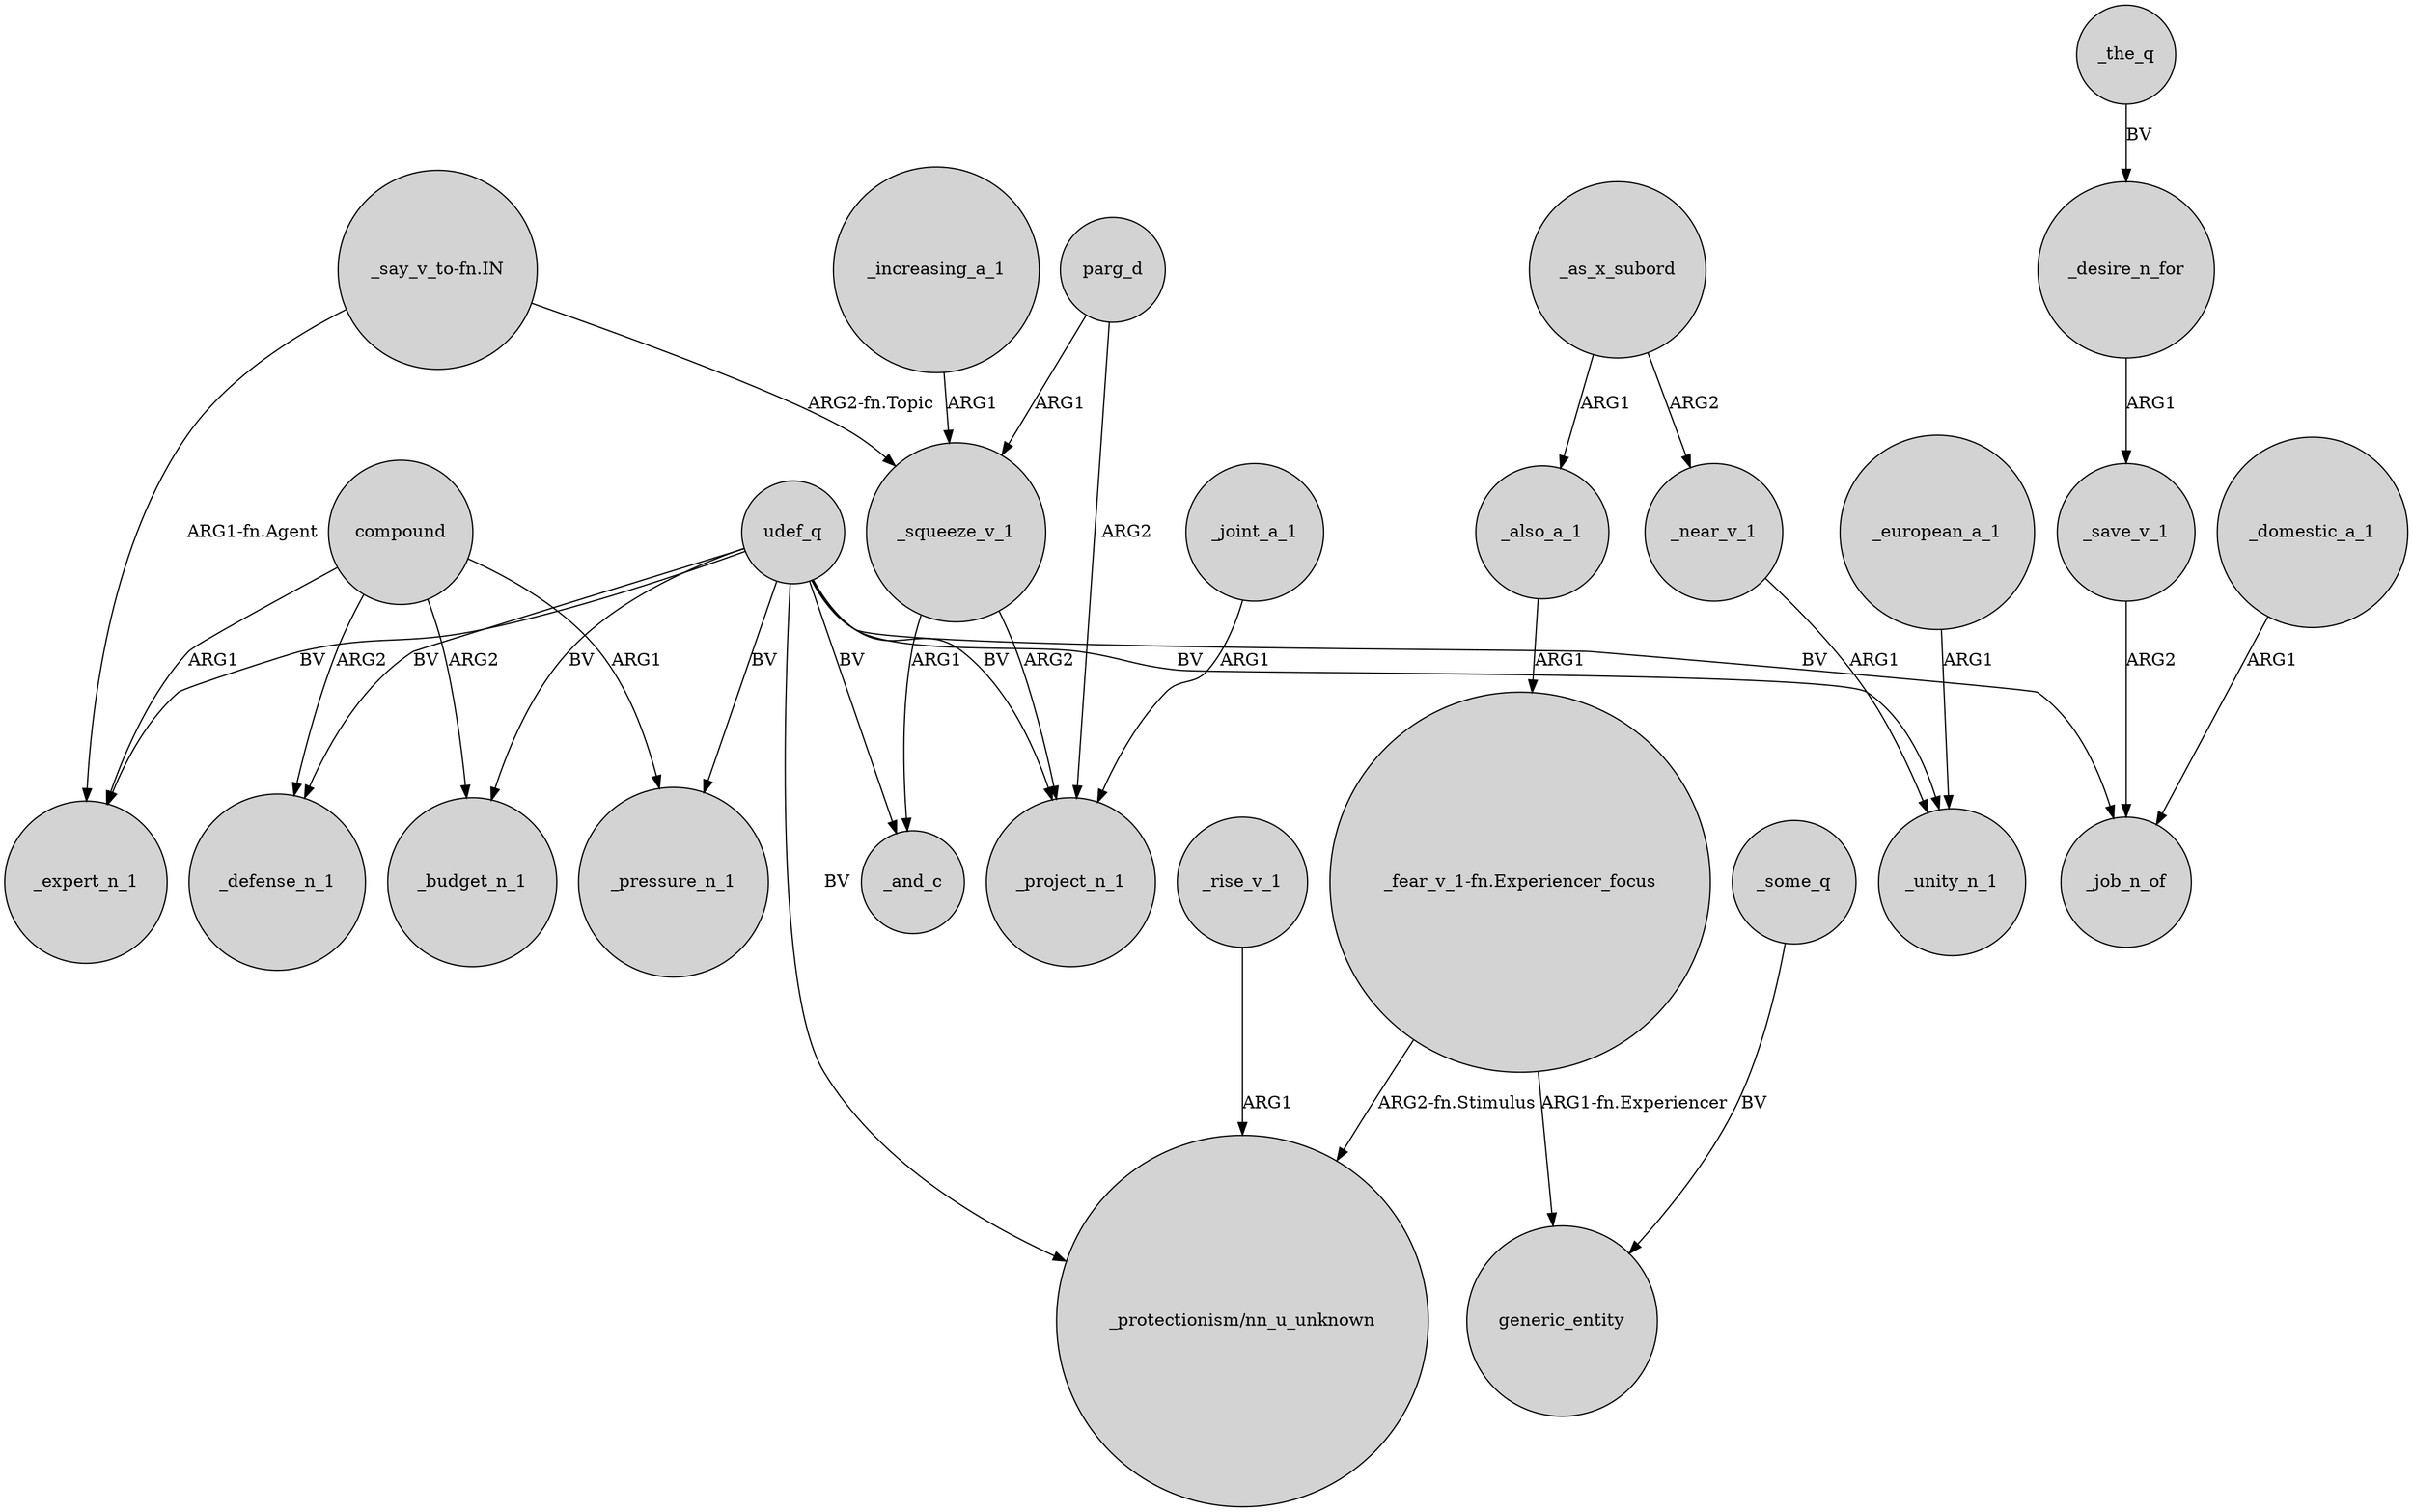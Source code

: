digraph {
	node [shape=circle style=filled]
	udef_q -> _pressure_n_1 [label=BV]
	"_fear_v_1-fn.Experiencer_focus" -> "_protectionism/nn_u_unknown" [label="ARG2-fn.Stimulus"]
	udef_q -> "_protectionism/nn_u_unknown" [label=BV]
	udef_q -> _project_n_1 [label=BV]
	"_say_v_to-fn.IN" -> _squeeze_v_1 [label="ARG2-fn.Topic"]
	_save_v_1 -> _job_n_of [label=ARG2]
	_as_x_subord -> _near_v_1 [label=ARG2]
	compound -> _defense_n_1 [label=ARG2]
	_squeeze_v_1 -> _project_n_1 [label=ARG2]
	compound -> _budget_n_1 [label=ARG2]
	parg_d -> _project_n_1 [label=ARG2]
	_as_x_subord -> _also_a_1 [label=ARG1]
	_squeeze_v_1 -> _and_c [label=ARG1]
	"_fear_v_1-fn.Experiencer_focus" -> generic_entity [label="ARG1-fn.Experiencer"]
	udef_q -> _defense_n_1 [label=BV]
	_european_a_1 -> _unity_n_1 [label=ARG1]
	_near_v_1 -> _unity_n_1 [label=ARG1]
	udef_q -> _expert_n_1 [label=BV]
	parg_d -> _squeeze_v_1 [label=ARG1]
	compound -> _expert_n_1 [label=ARG1]
	"_say_v_to-fn.IN" -> _expert_n_1 [label="ARG1-fn.Agent"]
	udef_q -> _budget_n_1 [label=BV]
	_some_q -> generic_entity [label=BV]
	compound -> _pressure_n_1 [label=ARG1]
	udef_q -> _unity_n_1 [label=BV]
	_also_a_1 -> "_fear_v_1-fn.Experiencer_focus" [label=ARG1]
	udef_q -> _job_n_of [label=BV]
	_joint_a_1 -> _project_n_1 [label=ARG1]
	udef_q -> _and_c [label=BV]
	_domestic_a_1 -> _job_n_of [label=ARG1]
	_increasing_a_1 -> _squeeze_v_1 [label=ARG1]
	_desire_n_for -> _save_v_1 [label=ARG1]
	_the_q -> _desire_n_for [label=BV]
	_rise_v_1 -> "_protectionism/nn_u_unknown" [label=ARG1]
}
